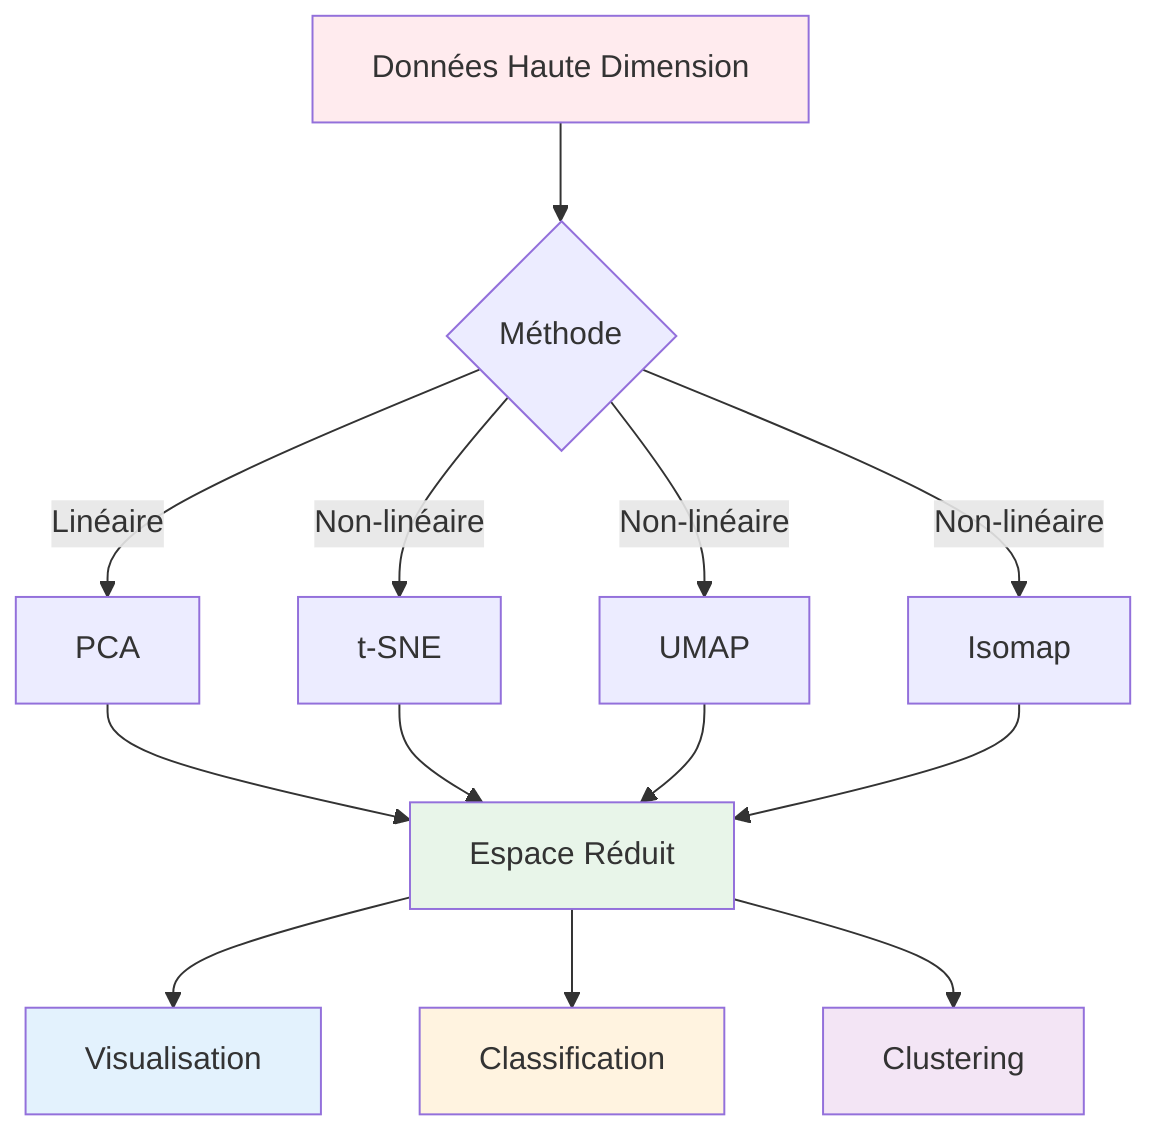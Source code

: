 graph TD
    A[Données Haute Dimension] --> B{Méthode}
    B -->|Linéaire| C[PCA]
    B -->|Non-linéaire| D[t-SNE]
    B -->|Non-linéaire| E[UMAP]
    B -->|Non-linéaire| F[Isomap]
    
    C --> G[Espace Réduit]
    D --> G
    E --> G
    F --> G
    
    G --> H[Visualisation]
    G --> I[Classification]
    G --> J[Clustering]
    
    style A fill:#ffebee
    style G fill:#e8f5e9
    style H fill:#e3f2fd
    style I fill:#fff3e0
    style J fill:#f3e5f5